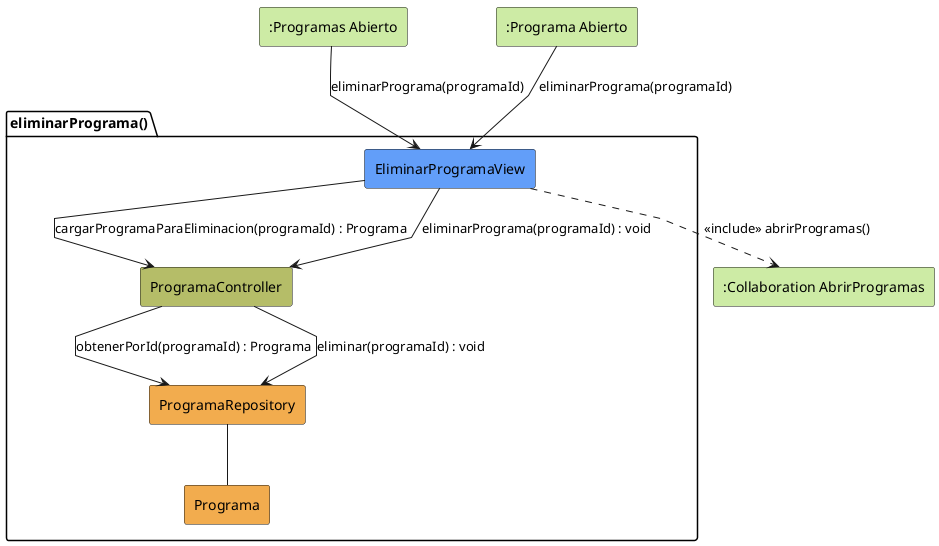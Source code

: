 @startuml eliminarPrograma-analisis
skinparam linetype polyline

rectangle #CDEBA5 ":Programas Abierto" as ProgramasAbierto
rectangle #CDEBA5 ":Programa Abierto" as ProgramaAbierto
rectangle #CDEBA5 ":Collaboration AbrirProgramas" as AbrirProgramas

package eliminarPrograma as "eliminarPrograma()" {
    rectangle #629EF9 EliminarProgramaView
    rectangle #b5bd68 ProgramaController
    rectangle #F2AC4E ProgramaRepository
    rectangle #F2AC4E Programa
}

ProgramasAbierto --> EliminarProgramaView: eliminarPrograma(programaId)
ProgramaAbierto --> EliminarProgramaView: eliminarPrograma(programaId)

EliminarProgramaView -d-> ProgramaController: cargarProgramaParaEliminacion(programaId) : Programa

ProgramaController --> ProgramaRepository: obtenerPorId(programaId) : Programa

ProgramaRepository -- Programa

EliminarProgramaView --> ProgramaController: eliminarPrograma(programaId) : void

ProgramaController --> ProgramaRepository: eliminar(programaId) : void

EliminarProgramaView ..> AbrirProgramas: <<include>> abrirProgramas()

@enduml